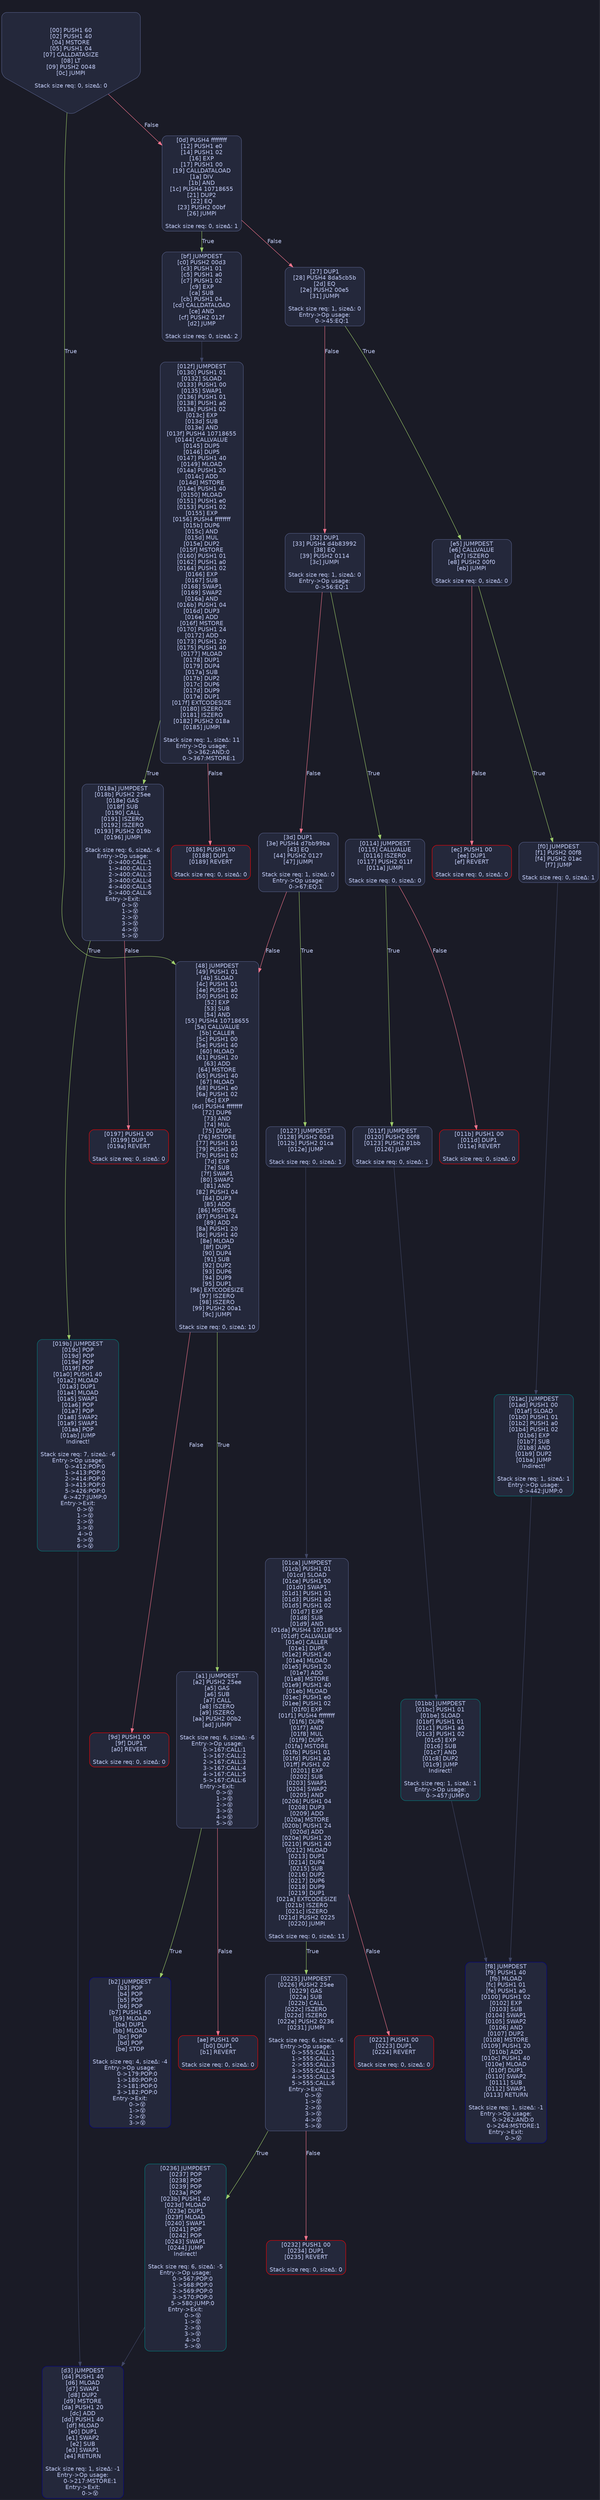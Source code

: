 digraph G {
    node [shape=box, style="filled, rounded", color="#565f89", fontcolor="#c0caf5", fontname="Helvetica", fillcolor="#24283b"];
    edge [color="#414868", fontcolor="#c0caf5", fontname="Helvetica"];
    bgcolor="#1a1b26";
    0 [ label = "[00] PUSH1 60
[02] PUSH1 40
[04] MSTORE
[05] PUSH1 04
[07] CALLDATASIZE
[08] LT
[09] PUSH2 0048
[0c] JUMPI

Stack size req: 0, sizeΔ: 0
" shape = invhouse]
    1 [ label = "[0d] PUSH4 ffffffff
[12] PUSH1 e0
[14] PUSH1 02
[16] EXP
[17] PUSH1 00
[19] CALLDATALOAD
[1a] DIV
[1b] AND
[1c] PUSH4 10718655
[21] DUP2
[22] EQ
[23] PUSH2 00bf
[26] JUMPI

Stack size req: 0, sizeΔ: 1
"]
    2 [ label = "[27] DUP1
[28] PUSH4 8da5cb5b
[2d] EQ
[2e] PUSH2 00e5
[31] JUMPI

Stack size req: 1, sizeΔ: 0
Entry->Op usage:
	0->45:EQ:1
"]
    3 [ label = "[32] DUP1
[33] PUSH4 d4b83992
[38] EQ
[39] PUSH2 0114
[3c] JUMPI

Stack size req: 1, sizeΔ: 0
Entry->Op usage:
	0->56:EQ:1
"]
    4 [ label = "[3d] DUP1
[3e] PUSH4 d7bb99ba
[43] EQ
[44] PUSH2 0127
[47] JUMPI

Stack size req: 1, sizeΔ: 0
Entry->Op usage:
	0->67:EQ:1
"]
    5 [ label = "[48] JUMPDEST
[49] PUSH1 01
[4b] SLOAD
[4c] PUSH1 01
[4e] PUSH1 a0
[50] PUSH1 02
[52] EXP
[53] SUB
[54] AND
[55] PUSH4 10718655
[5a] CALLVALUE
[5b] CALLER
[5c] PUSH1 00
[5e] PUSH1 40
[60] MLOAD
[61] PUSH1 20
[63] ADD
[64] MSTORE
[65] PUSH1 40
[67] MLOAD
[68] PUSH1 e0
[6a] PUSH1 02
[6c] EXP
[6d] PUSH4 ffffffff
[72] DUP6
[73] AND
[74] MUL
[75] DUP2
[76] MSTORE
[77] PUSH1 01
[79] PUSH1 a0
[7b] PUSH1 02
[7d] EXP
[7e] SUB
[7f] SWAP1
[80] SWAP2
[81] AND
[82] PUSH1 04
[84] DUP3
[85] ADD
[86] MSTORE
[87] PUSH1 24
[89] ADD
[8a] PUSH1 20
[8c] PUSH1 40
[8e] MLOAD
[8f] DUP1
[90] DUP4
[91] SUB
[92] DUP2
[93] DUP6
[94] DUP9
[95] DUP1
[96] EXTCODESIZE
[97] ISZERO
[98] ISZERO
[99] PUSH2 00a1
[9c] JUMPI

Stack size req: 0, sizeΔ: 10
"]
    6 [ label = "[9d] PUSH1 00
[9f] DUP1
[a0] REVERT

Stack size req: 0, sizeΔ: 0
" color = "red"]
    7 [ label = "[a1] JUMPDEST
[a2] PUSH2 25ee
[a5] GAS
[a6] SUB
[a7] CALL
[a8] ISZERO
[a9] ISZERO
[aa] PUSH2 00b2
[ad] JUMPI

Stack size req: 6, sizeΔ: -6
Entry->Op usage:
	0->167:CALL:1
	1->167:CALL:2
	2->167:CALL:3
	3->167:CALL:4
	4->167:CALL:5
	5->167:CALL:6
Entry->Exit:
	0->😵
	1->😵
	2->😵
	3->😵
	4->😵
	5->😵
"]
    8 [ label = "[ae] PUSH1 00
[b0] DUP1
[b1] REVERT

Stack size req: 0, sizeΔ: 0
" color = "red"]
    9 [ label = "[b2] JUMPDEST
[b3] POP
[b4] POP
[b5] POP
[b6] POP
[b7] PUSH1 40
[b9] MLOAD
[ba] DUP1
[bb] MLOAD
[bc] POP
[bd] POP
[be] STOP

Stack size req: 4, sizeΔ: -4
Entry->Op usage:
	0->179:POP:0
	1->180:POP:0
	2->181:POP:0
	3->182:POP:0
Entry->Exit:
	0->😵
	1->😵
	2->😵
	3->😵
" color = "darkblue"]
    10 [ label = "[bf] JUMPDEST
[c0] PUSH2 00d3
[c3] PUSH1 01
[c5] PUSH1 a0
[c7] PUSH1 02
[c9] EXP
[ca] SUB
[cb] PUSH1 04
[cd] CALLDATALOAD
[ce] AND
[cf] PUSH2 012f
[d2] JUMP

Stack size req: 0, sizeΔ: 2
"]
    11 [ label = "[d3] JUMPDEST
[d4] PUSH1 40
[d6] MLOAD
[d7] SWAP1
[d8] DUP2
[d9] MSTORE
[da] PUSH1 20
[dc] ADD
[dd] PUSH1 40
[df] MLOAD
[e0] DUP1
[e1] SWAP2
[e2] SUB
[e3] SWAP1
[e4] RETURN

Stack size req: 1, sizeΔ: -1
Entry->Op usage:
	0->217:MSTORE:1
Entry->Exit:
	0->😵
" color = "darkblue"]
    12 [ label = "[e5] JUMPDEST
[e6] CALLVALUE
[e7] ISZERO
[e8] PUSH2 00f0
[eb] JUMPI

Stack size req: 0, sizeΔ: 0
"]
    13 [ label = "[ec] PUSH1 00
[ee] DUP1
[ef] REVERT

Stack size req: 0, sizeΔ: 0
" color = "red"]
    14 [ label = "[f0] JUMPDEST
[f1] PUSH2 00f8
[f4] PUSH2 01ac
[f7] JUMP

Stack size req: 0, sizeΔ: 1
"]
    15 [ label = "[f8] JUMPDEST
[f9] PUSH1 40
[fb] MLOAD
[fc] PUSH1 01
[fe] PUSH1 a0
[0100] PUSH1 02
[0102] EXP
[0103] SUB
[0104] SWAP1
[0105] SWAP2
[0106] AND
[0107] DUP2
[0108] MSTORE
[0109] PUSH1 20
[010b] ADD
[010c] PUSH1 40
[010e] MLOAD
[010f] DUP1
[0110] SWAP2
[0111] SUB
[0112] SWAP1
[0113] RETURN

Stack size req: 1, sizeΔ: -1
Entry->Op usage:
	0->262:AND:0
	0->264:MSTORE:1
Entry->Exit:
	0->😵
" color = "darkblue"]
    16 [ label = "[0114] JUMPDEST
[0115] CALLVALUE
[0116] ISZERO
[0117] PUSH2 011f
[011a] JUMPI

Stack size req: 0, sizeΔ: 0
"]
    17 [ label = "[011b] PUSH1 00
[011d] DUP1
[011e] REVERT

Stack size req: 0, sizeΔ: 0
" color = "red"]
    18 [ label = "[011f] JUMPDEST
[0120] PUSH2 00f8
[0123] PUSH2 01bb
[0126] JUMP

Stack size req: 0, sizeΔ: 1
"]
    19 [ label = "[0127] JUMPDEST
[0128] PUSH2 00d3
[012b] PUSH2 01ca
[012e] JUMP

Stack size req: 0, sizeΔ: 1
"]
    20 [ label = "[012f] JUMPDEST
[0130] PUSH1 01
[0132] SLOAD
[0133] PUSH1 00
[0135] SWAP1
[0136] PUSH1 01
[0138] PUSH1 a0
[013a] PUSH1 02
[013c] EXP
[013d] SUB
[013e] AND
[013f] PUSH4 10718655
[0144] CALLVALUE
[0145] DUP5
[0146] DUP5
[0147] PUSH1 40
[0149] MLOAD
[014a] PUSH1 20
[014c] ADD
[014d] MSTORE
[014e] PUSH1 40
[0150] MLOAD
[0151] PUSH1 e0
[0153] PUSH1 02
[0155] EXP
[0156] PUSH4 ffffffff
[015b] DUP6
[015c] AND
[015d] MUL
[015e] DUP2
[015f] MSTORE
[0160] PUSH1 01
[0162] PUSH1 a0
[0164] PUSH1 02
[0166] EXP
[0167] SUB
[0168] SWAP1
[0169] SWAP2
[016a] AND
[016b] PUSH1 04
[016d] DUP3
[016e] ADD
[016f] MSTORE
[0170] PUSH1 24
[0172] ADD
[0173] PUSH1 20
[0175] PUSH1 40
[0177] MLOAD
[0178] DUP1
[0179] DUP4
[017a] SUB
[017b] DUP2
[017c] DUP6
[017d] DUP9
[017e] DUP1
[017f] EXTCODESIZE
[0180] ISZERO
[0181] ISZERO
[0182] PUSH2 018a
[0185] JUMPI

Stack size req: 1, sizeΔ: 11
Entry->Op usage:
	0->362:AND:0
	0->367:MSTORE:1
"]
    21 [ label = "[0186] PUSH1 00
[0188] DUP1
[0189] REVERT

Stack size req: 0, sizeΔ: 0
" color = "red"]
    22 [ label = "[018a] JUMPDEST
[018b] PUSH2 25ee
[018e] GAS
[018f] SUB
[0190] CALL
[0191] ISZERO
[0192] ISZERO
[0193] PUSH2 019b
[0196] JUMPI

Stack size req: 6, sizeΔ: -6
Entry->Op usage:
	0->400:CALL:1
	1->400:CALL:2
	2->400:CALL:3
	3->400:CALL:4
	4->400:CALL:5
	5->400:CALL:6
Entry->Exit:
	0->😵
	1->😵
	2->😵
	3->😵
	4->😵
	5->😵
"]
    23 [ label = "[0197] PUSH1 00
[0199] DUP1
[019a] REVERT

Stack size req: 0, sizeΔ: 0
" color = "red"]
    24 [ label = "[019b] JUMPDEST
[019c] POP
[019d] POP
[019e] POP
[019f] POP
[01a0] PUSH1 40
[01a2] MLOAD
[01a3] DUP1
[01a4] MLOAD
[01a5] SWAP1
[01a6] POP
[01a7] POP
[01a8] SWAP2
[01a9] SWAP1
[01aa] POP
[01ab] JUMP
Indirect!

Stack size req: 7, sizeΔ: -6
Entry->Op usage:
	0->412:POP:0
	1->413:POP:0
	2->414:POP:0
	3->415:POP:0
	5->426:POP:0
	6->427:JUMP:0
Entry->Exit:
	0->😵
	1->😵
	2->😵
	3->😵
	4->0
	5->😵
	6->😵
" color = "teal"]
    25 [ label = "[01ac] JUMPDEST
[01ad] PUSH1 00
[01af] SLOAD
[01b0] PUSH1 01
[01b2] PUSH1 a0
[01b4] PUSH1 02
[01b6] EXP
[01b7] SUB
[01b8] AND
[01b9] DUP2
[01ba] JUMP
Indirect!

Stack size req: 1, sizeΔ: 1
Entry->Op usage:
	0->442:JUMP:0
" color = "teal"]
    26 [ label = "[01bb] JUMPDEST
[01bc] PUSH1 01
[01be] SLOAD
[01bf] PUSH1 01
[01c1] PUSH1 a0
[01c3] PUSH1 02
[01c5] EXP
[01c6] SUB
[01c7] AND
[01c8] DUP2
[01c9] JUMP
Indirect!

Stack size req: 1, sizeΔ: 1
Entry->Op usage:
	0->457:JUMP:0
" color = "teal"]
    27 [ label = "[01ca] JUMPDEST
[01cb] PUSH1 01
[01cd] SLOAD
[01ce] PUSH1 00
[01d0] SWAP1
[01d1] PUSH1 01
[01d3] PUSH1 a0
[01d5] PUSH1 02
[01d7] EXP
[01d8] SUB
[01d9] AND
[01da] PUSH4 10718655
[01df] CALLVALUE
[01e0] CALLER
[01e1] DUP5
[01e2] PUSH1 40
[01e4] MLOAD
[01e5] PUSH1 20
[01e7] ADD
[01e8] MSTORE
[01e9] PUSH1 40
[01eb] MLOAD
[01ec] PUSH1 e0
[01ee] PUSH1 02
[01f0] EXP
[01f1] PUSH4 ffffffff
[01f6] DUP6
[01f7] AND
[01f8] MUL
[01f9] DUP2
[01fa] MSTORE
[01fb] PUSH1 01
[01fd] PUSH1 a0
[01ff] PUSH1 02
[0201] EXP
[0202] SUB
[0203] SWAP1
[0204] SWAP2
[0205] AND
[0206] PUSH1 04
[0208] DUP3
[0209] ADD
[020a] MSTORE
[020b] PUSH1 24
[020d] ADD
[020e] PUSH1 20
[0210] PUSH1 40
[0212] MLOAD
[0213] DUP1
[0214] DUP4
[0215] SUB
[0216] DUP2
[0217] DUP6
[0218] DUP9
[0219] DUP1
[021a] EXTCODESIZE
[021b] ISZERO
[021c] ISZERO
[021d] PUSH2 0225
[0220] JUMPI

Stack size req: 0, sizeΔ: 11
"]
    28 [ label = "[0221] PUSH1 00
[0223] DUP1
[0224] REVERT

Stack size req: 0, sizeΔ: 0
" color = "red"]
    29 [ label = "[0225] JUMPDEST
[0226] PUSH2 25ee
[0229] GAS
[022a] SUB
[022b] CALL
[022c] ISZERO
[022d] ISZERO
[022e] PUSH2 0236
[0231] JUMPI

Stack size req: 6, sizeΔ: -6
Entry->Op usage:
	0->555:CALL:1
	1->555:CALL:2
	2->555:CALL:3
	3->555:CALL:4
	4->555:CALL:5
	5->555:CALL:6
Entry->Exit:
	0->😵
	1->😵
	2->😵
	3->😵
	4->😵
	5->😵
"]
    30 [ label = "[0232] PUSH1 00
[0234] DUP1
[0235] REVERT

Stack size req: 0, sizeΔ: 0
" color = "red"]
    31 [ label = "[0236] JUMPDEST
[0237] POP
[0238] POP
[0239] POP
[023a] POP
[023b] PUSH1 40
[023d] MLOAD
[023e] DUP1
[023f] MLOAD
[0240] SWAP1
[0241] POP
[0242] POP
[0243] SWAP1
[0244] JUMP
Indirect!

Stack size req: 6, sizeΔ: -5
Entry->Op usage:
	0->567:POP:0
	1->568:POP:0
	2->569:POP:0
	3->570:POP:0
	5->580:JUMP:0
Entry->Exit:
	0->😵
	1->😵
	2->😵
	3->😵
	4->0
	5->😵
" color = "teal"]
    0 -> 1 [ label = "False" color = "#f7768e"]
    0 -> 5 [ label = "True" color = "#9ece6a"]
    1 -> 2 [ label = "False" color = "#f7768e"]
    1 -> 10 [ label = "True" color = "#9ece6a"]
    2 -> 3 [ label = "False" color = "#f7768e"]
    2 -> 12 [ label = "True" color = "#9ece6a"]
    3 -> 4 [ label = "False" color = "#f7768e"]
    3 -> 16 [ label = "True" color = "#9ece6a"]
    4 -> 5 [ label = "False" color = "#f7768e"]
    4 -> 19 [ label = "True" color = "#9ece6a"]
    5 -> 6 [ label = "False" color = "#f7768e"]
    5 -> 7 [ label = "True" color = "#9ece6a"]
    7 -> 8 [ label = "False" color = "#f7768e"]
    7 -> 9 [ label = "True" color = "#9ece6a"]
    10 -> 20 [ ]
    12 -> 13 [ label = "False" color = "#f7768e"]
    12 -> 14 [ label = "True" color = "#9ece6a"]
    14 -> 25 [ ]
    16 -> 17 [ label = "False" color = "#f7768e"]
    16 -> 18 [ label = "True" color = "#9ece6a"]
    18 -> 26 [ ]
    19 -> 27 [ ]
    20 -> 21 [ label = "False" color = "#f7768e"]
    20 -> 22 [ label = "True" color = "#9ece6a"]
    22 -> 23 [ label = "False" color = "#f7768e"]
    22 -> 24 [ label = "True" color = "#9ece6a"]
    27 -> 28 [ label = "False" color = "#f7768e"]
    27 -> 29 [ label = "True" color = "#9ece6a"]
    29 -> 30 [ label = "False" color = "#f7768e"]
    29 -> 31 [ label = "True" color = "#9ece6a"]
    24 -> 11 [ ]
    25 -> 15 [ ]
    26 -> 15 [ ]
    31 -> 11 [ ]

}
